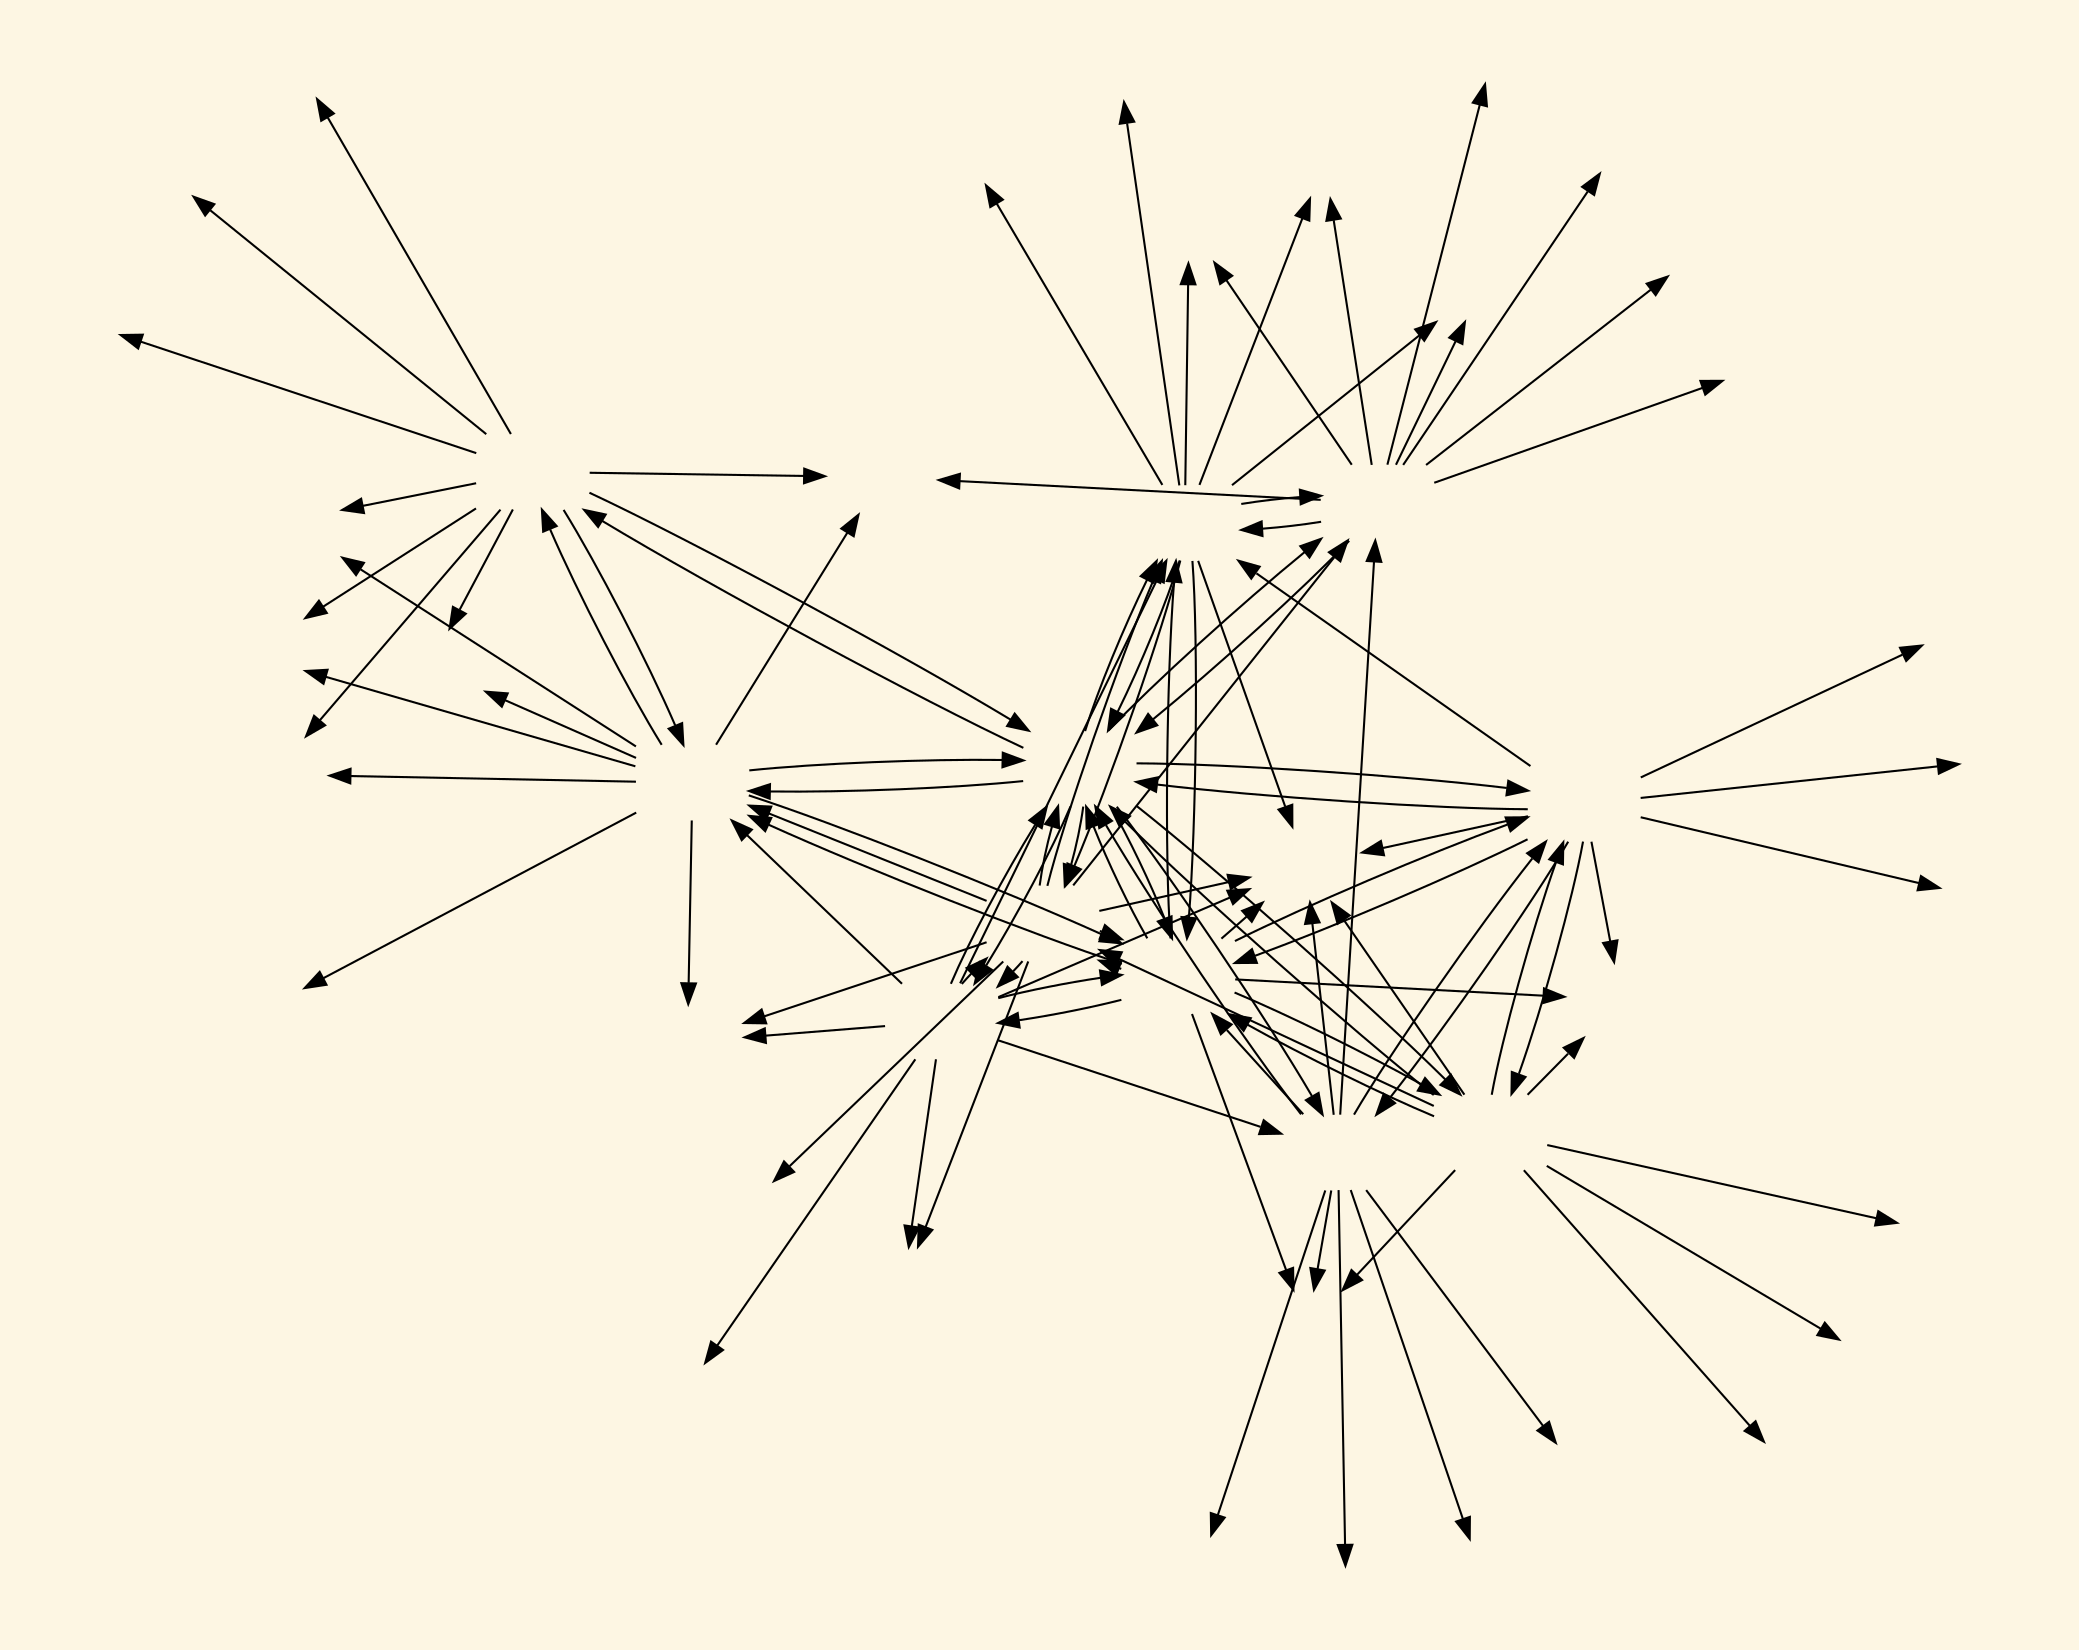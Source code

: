 digraph AmazonRelations {
  graph [
    rankdir = LR,
    layout = fdp,
    bgcolor="#fdf6e3",
  ]

  node [
    shape=none,
    label="",
  ]

  "財務省「文書改竄」報道と朝日新聞 誤報・虚報全史 (月刊Hanadaセレクション)"[image="images/4864106061.jpg" URL="https://www.amazon.co.jp/%E8%B2%A1%E5%8B%99%E7%9C%81%E3%80%8C%E6%96%87%E6%9B%B8%E6%94%B9%E7%AB%84%E3%80%8D%E5%A0%B1%E9%81%93%E3%81%A8%E6%9C%9D%E6%97%A5%E6%96%B0%E8%81%9E-%E8%AA%A4%E5%A0%B1%E3%83%BB%E8%99%9A%E5%A0%B1%E5%85%A8%E5%8F%B2-%E6%9C%88%E5%88%8AHanada%E3%82%BB%E3%83%AC%E3%82%AF%E3%82%B7%E3%83%A7%E3%83%B3-%E8%8A%B1%E7%94%B0%E7%B4%80%E5%87%B1-%E8%B2%AC%E4%BB%BB%E7%B7%A8%E9%9B%86/dp/4864106061?SubscriptionId=AKIAJLRAJ7YLUBVRNWBA&amp;tag=namaraiicom-22&amp;linkCode=xm2&amp;camp=2025&amp;creative=165953&amp;creativeASIN=4864106061"];
"月刊Hanada2018年6月号"[image="images/B079ZT46F2.jpg" URL="https://www.amazon.co.jp/%E6%9C%88%E5%88%8AHanada2018%E5%B9%B46%E6%9C%88%E5%8F%B7-%E8%8A%B1%E7%94%B0%E7%B4%80%E5%87%B1%E8%B2%AC%E4%BB%BB%E7%B7%A8%E9%9B%86/dp/B079ZT46F2?SubscriptionId=AKIAJLRAJ7YLUBVRNWBA&amp;tag=namaraiicom-22&amp;linkCode=xm2&amp;camp=2025&amp;creative=165953&amp;creativeASIN=B079ZT46F2"];
"月刊Hanada2018年5月号"[image="images/B079ZSFHHV.jpg" URL="https://www.amazon.co.jp/%E6%9C%88%E5%88%8AHanada2018%E5%B9%B45%E6%9C%88%E5%8F%B7-%E8%8A%B1%E7%94%B0%E7%B4%80%E5%87%B1%E8%B2%AC%E4%BB%BB%E7%B7%A8%E9%9B%86/dp/B079ZSFHHV?SubscriptionId=AKIAJLRAJ7YLUBVRNWBA&amp;tag=namaraiicom-22&amp;linkCode=xm2&amp;camp=2025&amp;creative=165953&amp;creativeASIN=B079ZSFHHV"];
"新・東京裁判論 GHQ戦争贖罪計画と戦後日本人の精神"[image="images/4819113356.jpg" URL="https://www.amazon.co.jp/%E6%96%B0%E3%83%BB%E6%9D%B1%E4%BA%AC%E8%A3%81%E5%88%A4%E8%AB%96-GHQ%E6%88%A6%E4%BA%89%E8%B4%96%E7%BD%AA%E8%A8%88%E7%94%BB%E3%81%A8%E6%88%A6%E5%BE%8C%E6%97%A5%E6%9C%AC%E4%BA%BA%E3%81%AE%E7%B2%BE%E7%A5%9E-%E6%AB%BB%E4%BA%95%E3%82%88%E3%81%97%E3%81%93/dp/4819113356?SubscriptionId=AKIAJLRAJ7YLUBVRNWBA&amp;tag=namaraiicom-22&amp;linkCode=xm2&amp;camp=2025&amp;creative=165953&amp;creativeASIN=4819113356"];
"渡部昇一の世界史最終講義  朝日新聞が教えない歴史の真実"[image="images/486410610X.jpg" URL="https://www.amazon.co.jp/%E6%B8%A1%E9%83%A8%E6%98%87%E4%B8%80%E3%81%AE%E4%B8%96%E7%95%8C%E5%8F%B2%E6%9C%80%E7%B5%82%E8%AC%9B%E7%BE%A9-%E6%9C%9D%E6%97%A5%E6%96%B0%E8%81%9E%E3%81%8C%E6%95%99%E3%81%88%E3%81%AA%E3%81%84%E6%AD%B4%E5%8F%B2%E3%81%AE%E7%9C%9F%E5%AE%9F-%E6%B8%A1%E9%83%A8%E6%98%87%E4%B8%80/dp/486410610X?SubscriptionId=AKIAJLRAJ7YLUBVRNWBA&amp;tag=namaraiicom-22&amp;linkCode=xm2&amp;camp=2025&amp;creative=165953&amp;creativeASIN=486410610X"];
"「官僚とマスコミ」は噓ばかり (PHP新書)"[image="images/456984068X.jpg" URL="https://www.amazon.co.jp/%E3%80%8C%E5%AE%98%E5%83%9A%E3%81%A8%E3%83%9E%E3%82%B9%E3%82%B3%E3%83%9F%E3%80%8D%E3%81%AF%E5%99%93%E3%81%B0%E3%81%8B%E3%82%8A-PHP%E6%96%B0%E6%9B%B8-%E9%AB%99%E6%A9%8B-%E6%B4%8B%E4%B8%80/dp/456984068X?SubscriptionId=AKIAJLRAJ7YLUBVRNWBA&amp;tag=namaraiicom-22&amp;linkCode=xm2&amp;camp=2025&amp;creative=165953&amp;creativeASIN=456984068X"];
"宣戦布告: 朝日新聞との闘い・「モリカケ」裏事情から、在日・風俗・闇利権まで、日本のタブーに斬り込む!"[image="images/419864571X.jpg" URL="https://www.amazon.co.jp/%E5%AE%A3%E6%88%A6%E5%B8%83%E5%91%8A-%E6%9C%9D%E6%97%A5%E6%96%B0%E8%81%9E%E3%81%A8%E3%81%AE%E9%97%98%E3%81%84%E3%83%BB%E3%80%8C%E3%83%A2%E3%83%AA%E3%82%AB%E3%82%B1%E3%80%8D%E8%A3%8F%E4%BA%8B%E6%83%85%E3%81%8B%E3%82%89%E3%80%81%E5%9C%A8%E6%97%A5%E3%83%BB%E9%A2%A8%E4%BF%97%E3%83%BB%E9%97%87%E5%88%A9%E6%A8%A9%E3%81%BE%E3%81%A7%E3%80%81%E6%97%A5%E6%9C%AC%E3%81%AE%E3%82%BF%E3%83%96%E3%83%BC%E3%81%AB%E6%96%AC%E3%82%8A%E8%BE%BC%E3%82%80-%E5%B0%8F%E5%B7%9D-%E6%A6%AE%E5%A4%AA%E9%83%8E/dp/419864571X?SubscriptionId=AKIAJLRAJ7YLUBVRNWBA&amp;tag=namaraiicom-22&amp;linkCode=xm2&amp;camp=2025&amp;creative=165953&amp;creativeASIN=419864571X"];
"売国官僚"[image="images/4792606209.jpg" URL="https://www.amazon.co.jp/%E5%A3%B2%E5%9B%BD%E5%AE%98%E5%83%9A-%E3%82%AB%E3%83%9F%E3%82%AB%E3%82%BC%E3%81%98%E3%82%83%E3%81%82%E3%81%AEwww/dp/4792606209?SubscriptionId=AKIAJLRAJ7YLUBVRNWBA&amp;tag=namaraiicom-22&amp;linkCode=xm2&amp;camp=2025&amp;creative=165953&amp;creativeASIN=4792606209"];
"朝日リスク 暴走する報道権力が民主主義を壊す (産経セレクト S 9)"[image="images/481911333X.jpg" URL="https://www.amazon.co.jp/%E6%9C%9D%E6%97%A5%E3%83%AA%E3%82%B9%E3%82%AF-%E6%9A%B4%E8%B5%B0%E3%81%99%E3%82%8B%E5%A0%B1%E9%81%93%E6%A8%A9%E5%8A%9B%E3%81%8C%E6%B0%91%E4%B8%BB%E4%B8%BB%E7%BE%A9%E3%82%92%E5%A3%8A%E3%81%99-%E7%94%A3%E7%B5%8C%E3%82%BB%E3%83%AC%E3%82%AF%E3%83%88-S-9/dp/481911333X?SubscriptionId=AKIAJLRAJ7YLUBVRNWBA&amp;tag=namaraiicom-22&amp;linkCode=xm2&amp;camp=2025&amp;creative=165953&amp;creativeASIN=481911333X"];
"売国議員"[image="images/4792606136.jpg" URL="https://www.amazon.co.jp/%E5%A3%B2%E5%9B%BD%E8%AD%B0%E5%93%A1-%E3%82%AB%E3%83%9F%E3%82%AB%E3%82%BC%E3%81%98%E3%82%83%E3%81%82%E3%81%AEwww/dp/4792606136?SubscriptionId=AKIAJLRAJ7YLUBVRNWBA&amp;tag=namaraiicom-22&amp;linkCode=xm2&amp;camp=2025&amp;creative=165953&amp;creativeASIN=4792606136"];
"偽りの報道 冤罪「モリ・カケ」事件と朝日新聞 (WAC BUNKO 273)"[image="images/4898317731.jpg" URL="https://www.amazon.co.jp/%E5%81%BD%E3%82%8A%E3%81%AE%E5%A0%B1%E9%81%93-%E5%86%A4%E7%BD%AA%E3%80%8C%E3%83%A2%E3%83%AA%E3%83%BB%E3%82%AB%E3%82%B1%E3%80%8D%E4%BA%8B%E4%BB%B6%E3%81%A8%E6%9C%9D%E6%97%A5%E6%96%B0%E8%81%9E-WAC-BUNKO-273/dp/4898317731?SubscriptionId=AKIAJLRAJ7YLUBVRNWBA&amp;tag=namaraiicom-22&amp;linkCode=xm2&amp;camp=2025&amp;creative=165953&amp;creativeASIN=4898317731"];
"月刊WiLL (ウィル) 2018年 6月号"[image="images/B07B5WCXB1.jpg" URL="https://www.amazon.co.jp/%E6%9C%88%E5%88%8AWiLL-%E3%82%A6%E3%82%A3%E3%83%AB-2018%E5%B9%B4-6%E6%9C%88%E5%8F%B7/dp/B07B5WCXB1?SubscriptionId=AKIAJLRAJ7YLUBVRNWBA&amp;tag=namaraiicom-22&amp;linkCode=xm2&amp;camp=2025&amp;creative=165953&amp;creativeASIN=B07B5WCXB1"];
"正論2018年6月号"[image="images/B07BYXH98L.jpg" URL="https://www.amazon.co.jp/%E6%AD%A3%E8%AB%962018%E5%B9%B46%E6%9C%88%E5%8F%B7/dp/B07BYXH98L?SubscriptionId=AKIAJLRAJ7YLUBVRNWBA&amp;tag=namaraiicom-22&amp;linkCode=xm2&amp;camp=2025&amp;creative=165953&amp;creativeASIN=B07BYXH98L"];
"月刊Hanada2018年4月号"[image="images/B076DLDRCD.jpg" URL="https://www.amazon.co.jp/%E6%9C%88%E5%88%8AHanada2018%E5%B9%B44%E6%9C%88%E5%8F%B7-%E8%8A%B1%E7%94%B0%E7%B4%80%E5%87%B1%E8%B2%AC%E4%BB%BB%E7%B7%A8%E9%9B%86/dp/B076DLDRCD?SubscriptionId=AKIAJLRAJ7YLUBVRNWBA&amp;tag=namaraiicom-22&amp;linkCode=xm2&amp;camp=2025&amp;creative=165953&amp;creativeASIN=B076DLDRCD"];
"月刊WiLL (ウィル) 2018年 5月号"[image="images/B079B6KHNX.jpg" URL="https://www.amazon.co.jp/%E6%9C%88%E5%88%8AWiLL-%E3%82%A6%E3%82%A3%E3%83%AB-2018%E5%B9%B4-5%E6%9C%88%E5%8F%B7/dp/B079B6KHNX?SubscriptionId=AKIAJLRAJ7YLUBVRNWBA&amp;tag=namaraiicom-22&amp;linkCode=xm2&amp;camp=2025&amp;creative=165953&amp;creativeASIN=B079B6KHNX"];
"月刊Hanada2018年3月号"[image="images/B076DRF337.jpg" URL="https://www.amazon.co.jp/%E6%9C%88%E5%88%8AHanada2018%E5%B9%B43%E6%9C%88%E5%8F%B7/dp/B076DRF337?SubscriptionId=AKIAJLRAJ7YLUBVRNWBA&amp;tag=namaraiicom-22&amp;linkCode=xm2&amp;camp=2025&amp;creative=165953&amp;creativeASIN=B076DRF337"];
"2018年5月号 (正論)"[image="images/B07BF2PR7V.jpg" URL="https://www.amazon.co.jp/2018%E5%B9%B45%E6%9C%88%E5%8F%B7-%E6%AD%A3%E8%AB%96/dp/B07BF2PR7V?SubscriptionId=AKIAJLRAJ7YLUBVRNWBA&amp;tag=namaraiicom-22&amp;linkCode=xm2&amp;camp=2025&amp;creative=165953&amp;creativeASIN=B07BF2PR7V"];
"月刊WiLL (ウィル) 2018年 4月号"[image="images/B0789TKQDD.jpg" URL="https://www.amazon.co.jp/%E6%9C%88%E5%88%8AWiLL-%E3%82%A6%E3%82%A3%E3%83%AB-2018%E5%B9%B4-4%E6%9C%88%E5%8F%B7/dp/B0789TKQDD?SubscriptionId=AKIAJLRAJ7YLUBVRNWBA&amp;tag=namaraiicom-22&amp;linkCode=xm2&amp;camp=2025&amp;creative=165953&amp;creativeASIN=B0789TKQDD"];
"月刊Hanada2018年7月号"[image="images/B07B12HNKY.jpg" URL="https://www.amazon.co.jp/%E6%9C%88%E5%88%8AHanada2018%E5%B9%B47%E6%9C%88%E5%8F%B7-%E8%8A%B1%E7%94%B0%E7%B4%80%E5%87%B1%E8%B2%AC%E4%BB%BB%E7%B7%A8%E9%9B%86/dp/B07B12HNKY?SubscriptionId=AKIAJLRAJ7YLUBVRNWBA&amp;tag=namaraiicom-22&amp;linkCode=xm2&amp;camp=2025&amp;creative=165953&amp;creativeASIN=B07B12HNKY"];
"「日本型リベラル」の化けの皮-ガラパゴスなサヨクたち―知らずにはびこる反日洗脳と言論封殺 (別冊正論31)"[image="images/4819151673.jpg" URL="https://www.amazon.co.jp/%E3%80%8C%E6%97%A5%E6%9C%AC%E5%9E%8B%E3%83%AA%E3%83%99%E3%83%A9%E3%83%AB%E3%80%8D%E3%81%AE%E5%8C%96%E3%81%91%E3%81%AE%E7%9A%AE-%E3%82%AC%E3%83%A9%E3%83%91%E3%82%B4%E3%82%B9%E3%81%AA%E3%82%B5%E3%83%A8%E3%82%AF%E3%81%9F%E3%81%A1%E2%80%95%E7%9F%A5%E3%82%89%E3%81%9A%E3%81%AB%E3%81%AF%E3%81%B3%E3%81%93%E3%82%8B%E5%8F%8D%E6%97%A5%E6%B4%97%E8%84%B3%E3%81%A8%E8%A8%80%E8%AB%96%E5%B0%81%E6%AE%BA-%E5%88%A5%E5%86%8A%E6%AD%A3%E8%AB%9631-%E7%94%A3%E7%B5%8C%E6%96%B0%E8%81%9E%E7%A4%BE-%E5%88%A5%E5%86%8A%E6%AD%A3%E8%AB%96%E7%B7%A8%E9%9B%86%E9%83%A8/dp/4819151673?SubscriptionId=AKIAJLRAJ7YLUBVRNWBA&amp;tag=namaraiicom-22&amp;linkCode=xm2&amp;camp=2025&amp;creative=165953&amp;creativeASIN=4819151673"];
"逃げる力 (PHP新書)"[image="images/4569837743.jpg" URL="https://www.amazon.co.jp/%E9%80%83%E3%81%92%E3%82%8B%E5%8A%9B-PHP%E6%96%B0%E6%9B%B8-%E7%99%BE%E7%94%B0-%E5%B0%9A%E6%A8%B9/dp/4569837743?SubscriptionId=AKIAJLRAJ7YLUBVRNWBA&amp;tag=namaraiicom-22&amp;linkCode=xm2&amp;camp=2025&amp;creative=165953&amp;creativeASIN=4569837743"];
"黒幕はスターリンだった 大東亜戦争にみるコミンテルンの大謀略"[image="images/4802400535.jpg" URL="https://www.amazon.co.jp/%E9%BB%92%E5%B9%95%E3%81%AF%E3%82%B9%E3%82%BF%E3%83%BC%E3%83%AA%E3%83%B3%E3%81%A0%E3%81%A3%E3%81%9F-%E5%A4%A7%E6%9D%B1%E4%BA%9C%E6%88%A6%E4%BA%89%E3%81%AB%E3%81%BF%E3%82%8B%E3%82%B3%E3%83%9F%E3%83%B3%E3%83%86%E3%83%AB%E3%83%B3%E3%81%AE%E5%A4%A7%E8%AC%80%E7%95%A5-%E8%90%BD%E5%90%88-%E9%81%93%E5%A4%AB/dp/4802400535?SubscriptionId=AKIAJLRAJ7YLUBVRNWBA&amp;tag=namaraiicom-22&amp;linkCode=xm2&amp;camp=2025&amp;creative=165953&amp;creativeASIN=4802400535"];
"忘れてはならない日本の偉人たち"[image="images/4800911753.jpg" URL="https://www.amazon.co.jp/%E5%BF%98%E3%82%8C%E3%81%A6%E3%81%AF%E3%81%AA%E3%82%89%E3%81%AA%E3%81%84%E6%97%A5%E6%9C%AC%E3%81%AE%E5%81%89%E4%BA%BA%E3%81%9F%E3%81%A1-%E6%B8%A1%E9%83%A8%E6%98%87%E4%B8%80/dp/4800911753?SubscriptionId=AKIAJLRAJ7YLUBVRNWBA&amp;tag=namaraiicom-22&amp;linkCode=xm2&amp;camp=2025&amp;creative=165953&amp;creativeASIN=4800911753"];
"沖縄はいつから日本なのか 学校が教えない日本の中の沖縄史"[image="images/4802400543.jpg" URL="https://www.amazon.co.jp/%E6%B2%96%E7%B8%84%E3%81%AF%E3%81%84%E3%81%A4%E3%81%8B%E3%82%89%E6%97%A5%E6%9C%AC%E3%81%AA%E3%81%AE%E3%81%8B-%E5%AD%A6%E6%A0%A1%E3%81%8C%E6%95%99%E3%81%88%E3%81%AA%E3%81%84%E6%97%A5%E6%9C%AC%E3%81%AE%E4%B8%AD%E3%81%AE%E6%B2%96%E7%B8%84%E5%8F%B2-%E4%BB%B2%E6%9D%91-%E8%A6%9A/dp/4802400543?SubscriptionId=AKIAJLRAJ7YLUBVRNWBA&amp;tag=namaraiicom-22&amp;linkCode=xm2&amp;camp=2025&amp;creative=165953&amp;creativeASIN=4802400543"];
"一冊まるごと渡部昇一 (知の巨人の遺した教え)"[image="images/4800911745.jpg" URL="https://www.amazon.co.jp/%E4%B8%80%E5%86%8A%E3%81%BE%E3%82%8B%E3%81%94%E3%81%A8%E6%B8%A1%E9%83%A8%E6%98%87%E4%B8%80-%E7%9F%A5%E3%81%AE%E5%B7%A8%E4%BA%BA%E3%81%AE%E9%81%BA%E3%81%97%E3%81%9F%E6%95%99%E3%81%88-%E6%B8%A1%E9%83%A8%E6%98%87%E4%B8%80/dp/4800911745?SubscriptionId=AKIAJLRAJ7YLUBVRNWBA&amp;tag=namaraiicom-22&amp;linkCode=xm2&amp;camp=2025&amp;creative=165953&amp;creativeASIN=4800911745"];
"なぜこの国ではおかしな議論がまかり通るのか メディアのウソに騙されるな、これが日本の真の実力だ"[image="images/4046022949.jpg" URL="https://www.amazon.co.jp/%E3%81%AA%E3%81%9C%E3%81%93%E3%81%AE%E5%9B%BD%E3%81%A7%E3%81%AF%E3%81%8A%E3%81%8B%E3%81%97%E3%81%AA%E8%AD%B0%E8%AB%96%E3%81%8C%E3%81%BE%E3%81%8B%E3%82%8A%E9%80%9A%E3%82%8B%E3%81%AE%E3%81%8B-%E3%83%A1%E3%83%87%E3%82%A3%E3%82%A2%E3%81%AE%E3%82%A6%E3%82%BD%E3%81%AB%E9%A8%99%E3%81%95%E3%82%8C%E3%82%8B%E3%81%AA%E3%80%81%E3%81%93%E3%82%8C%E3%81%8C%E6%97%A5%E6%9C%AC%E3%81%AE%E7%9C%9F%E3%81%AE%E5%AE%9F%E5%8A%9B%E3%81%A0-%E9%AB%98%E6%A9%8B-%E6%B4%8B%E4%B8%80/dp/4046022949?SubscriptionId=AKIAJLRAJ7YLUBVRNWBA&amp;tag=namaraiicom-22&amp;linkCode=xm2&amp;camp=2025&amp;creative=165953&amp;creativeASIN=4046022949"];
"平成後を生きる日本人へ"[image="images/4594079555.jpg" URL="https://www.amazon.co.jp/%E5%B9%B3%E6%88%90%E5%BE%8C%E3%82%92%E7%94%9F%E3%81%8D%E3%82%8B%E6%97%A5%E6%9C%AC%E4%BA%BA%E3%81%B8-%E6%B8%A1%E9%83%A8-%E6%98%87%E4%B8%80/dp/4594079555?SubscriptionId=AKIAJLRAJ7YLUBVRNWBA&amp;tag=namaraiicom-22&amp;linkCode=xm2&amp;camp=2025&amp;creative=165953&amp;creativeASIN=4594079555"];
"渡部昇一 青春の読書(新装版)"[image="images/4898314708.jpg" URL="https://www.amazon.co.jp/%E6%B8%A1%E9%83%A8%E6%98%87%E4%B8%80-%E9%9D%92%E6%98%A5%E3%81%AE%E8%AA%AD%E6%9B%B8-%E6%96%B0%E8%A3%85%E7%89%88/dp/4898314708?SubscriptionId=AKIAJLRAJ7YLUBVRNWBA&amp;tag=namaraiicom-22&amp;linkCode=xm2&amp;camp=2025&amp;creative=165953&amp;creativeASIN=4898314708"];
"縄文文化が日本人の未来を拓く"[image="images/4198645957.jpg" URL="https://www.amazon.co.jp/%E7%B8%84%E6%96%87%E6%96%87%E5%8C%96%E3%81%8C%E6%97%A5%E6%9C%AC%E4%BA%BA%E3%81%AE%E6%9C%AA%E6%9D%A5%E3%82%92%E6%8B%93%E3%81%8F-%E5%B0%8F%E6%9E%97%E9%81%94%E9%9B%84/dp/4198645957?SubscriptionId=AKIAJLRAJ7YLUBVRNWBA&amp;tag=namaraiicom-22&amp;linkCode=xm2&amp;camp=2025&amp;creative=165953&amp;creativeASIN=4198645957"];
"誰も書かなかった 日韓併合の真実"[image="images/4801302998.jpg" URL="https://www.amazon.co.jp/%E8%AA%B0%E3%82%82%E6%9B%B8%E3%81%8B%E3%81%AA%E3%81%8B%E3%81%A3%E3%81%9F-%E6%97%A5%E9%9F%93%E4%BD%B5%E5%90%88%E3%81%AE%E7%9C%9F%E5%AE%9F-%E8%B1%8A%E7%94%B0-%E9%9A%86%E9%9B%84/dp/4801302998?SubscriptionId=AKIAJLRAJ7YLUBVRNWBA&amp;tag=namaraiicom-22&amp;linkCode=xm2&amp;camp=2025&amp;creative=165953&amp;creativeASIN=4801302998"];
"「反核」愚問: 日本人への遺言 最終章"[image="images/4198645760.jpg" URL="https://www.amazon.co.jp/%E3%80%8C%E5%8F%8D%E6%A0%B8%E3%80%8D%E6%84%9A%E5%95%8F-%E6%97%A5%E6%9C%AC%E4%BA%BA%E3%81%B8%E3%81%AE%E9%81%BA%E8%A8%80-%E6%9C%80%E7%B5%82%E7%AB%A0-%E6%97%A5%E4%B8%8B%E5%85%AC%E4%BA%BA/dp/4198645760?SubscriptionId=AKIAJLRAJ7YLUBVRNWBA&amp;tag=namaraiicom-22&amp;linkCode=xm2&amp;camp=2025&amp;creative=165953&amp;creativeASIN=4198645760"];
"「文系バカ」が、日本をダメにする -なれど"数学バカ"が国難を救うか (WAC BUNKO)"[image="images/489831774X.jpg" URL="https://www.amazon.co.jp/%E3%80%8C%E6%96%87%E7%B3%BB%E3%83%90%E3%82%AB%E3%80%8D%E3%81%8C%E3%80%81%E6%97%A5%E6%9C%AC%E3%82%92%E3%83%80%E3%83%A1%E3%81%AB%E3%81%99%E3%82%8B-%E3%81%AA%E3%82%8C%E3%81%A9-%E6%95%B0%E5%AD%A6%E3%83%90%E3%82%AB-%E3%81%8C%E5%9B%BD%E9%9B%A3%E3%82%92%E6%95%91%E3%81%86%E3%81%8B-BUNKO/dp/489831774X?SubscriptionId=AKIAJLRAJ7YLUBVRNWBA&amp;tag=namaraiicom-22&amp;linkCode=xm2&amp;camp=2025&amp;creative=165953&amp;creativeASIN=489831774X"];
"明解 会計学入門"[image="images/4866670630.jpg" URL="https://www.amazon.co.jp/%E6%98%8E%E8%A7%A3-%E4%BC%9A%E8%A8%88%E5%AD%A6%E5%85%A5%E9%96%80-%E9%AB%98%E6%A9%8B%E6%B4%8B%E4%B8%80/dp/4866670630?SubscriptionId=AKIAJLRAJ7YLUBVRNWBA&amp;tag=namaraiicom-22&amp;linkCode=xm2&amp;camp=2025&amp;creative=165953&amp;creativeASIN=4866670630"];
"これが日本経済の邪魔をする「七悪人」だ! (SB新書)"[image="images/4797395346.jpg" URL="https://www.amazon.co.jp/%E3%81%93%E3%82%8C%E3%81%8C%E6%97%A5%E6%9C%AC%E7%B5%8C%E6%B8%88%E3%81%AE%E9%82%AA%E9%AD%94%E3%82%92%E3%81%99%E3%82%8B%E3%80%8C%E4%B8%83%E6%82%AA%E4%BA%BA%E3%80%8D%E3%81%A0-SB%E6%96%B0%E6%9B%B8-%E9%AB%99%E6%A9%8B-%E6%B4%8B%E4%B8%80/dp/4797395346?SubscriptionId=AKIAJLRAJ7YLUBVRNWBA&amp;tag=namaraiicom-22&amp;linkCode=xm2&amp;camp=2025&amp;creative=165953&amp;creativeASIN=4797395346"];
"学校では教えられない歴史講義 満洲事変"[image="images/4584138664.jpg" URL="https://www.amazon.co.jp/%E5%AD%A6%E6%A0%A1%E3%81%A7%E3%81%AF%E6%95%99%E3%81%88%E3%82%89%E3%82%8C%E3%81%AA%E3%81%84%E6%AD%B4%E5%8F%B2%E8%AC%9B%E7%BE%A9-%E6%BA%80%E6%B4%B2%E4%BA%8B%E5%A4%89-%E5%80%89%E5%B1%B1-%E6%BA%80/dp/4584138664?SubscriptionId=AKIAJLRAJ7YLUBVRNWBA&amp;tag=namaraiicom-22&amp;linkCode=xm2&amp;camp=2025&amp;creative=165953&amp;creativeASIN=4584138664"];
"今だからこそ、知りたい「仮想通貨」の真実 (WAC BUNKO 276)"[image="images/4898317561.jpg" URL="https://www.amazon.co.jp/%E4%BB%8A%E3%81%A0%E3%81%8B%E3%82%89%E3%81%93%E3%81%9D%E3%80%81%E7%9F%A5%E3%82%8A%E3%81%9F%E3%81%84%E3%80%8C%E4%BB%AE%E6%83%B3%E9%80%9A%E8%B2%A8%E3%80%8D%E3%81%AE%E7%9C%9F%E5%AE%9F-WAC-BUNKO-276-%E6%B8%A1%E9%82%89%E5%93%B2%E4%B9%9F/dp/4898317561?SubscriptionId=AKIAJLRAJ7YLUBVRNWBA&amp;tag=namaraiicom-22&amp;linkCode=xm2&amp;camp=2025&amp;creative=165953&amp;creativeASIN=4898317561"];
"公安情報"[image="images/4792606160.jpg" URL="https://www.amazon.co.jp/%E5%85%AC%E5%AE%89%E6%83%85%E5%A0%B1-%E4%BA%95%E4%B8%8A%E5%A4%AA%E9%83%8E/dp/4792606160?SubscriptionId=AKIAJLRAJ7YLUBVRNWBA&amp;tag=namaraiicom-22&amp;linkCode=xm2&amp;camp=2025&amp;creative=165953&amp;creativeASIN=4792606160"];
"ジャパニズム42"[image="images/4792606195.jpg" URL="https://www.amazon.co.jp/%E3%82%B8%E3%83%A3%E3%83%91%E3%83%8B%E3%82%BA%E3%83%A042/dp/4792606195?SubscriptionId=AKIAJLRAJ7YLUBVRNWBA&amp;tag=namaraiicom-22&amp;linkCode=xm2&amp;camp=2025&amp;creative=165953&amp;creativeASIN=4792606195"];
"余命三年時事漫画"[image="images/4792606233.jpg" URL="https://www.amazon.co.jp/%E4%BD%99%E5%91%BD%E4%B8%89%E5%B9%B4%E6%99%82%E4%BA%8B%E6%BC%AB%E7%94%BB-%E4%BD%99%E5%91%BD%E3%83%97%E3%83%AD%E3%82%B8%E3%82%A7%E3%82%AF%E3%83%88%E3%83%81%E3%83%BC%E3%83%A0/dp/4792606233?SubscriptionId=AKIAJLRAJ7YLUBVRNWBA&amp;tag=namaraiicom-22&amp;linkCode=xm2&amp;camp=2025&amp;creative=165953&amp;creativeASIN=4792606233"];
"足立無双の逆襲: 永田町アホばか列伝II「懲罰されてもブレません!」"[image="images/4908117489.jpg" URL="https://www.amazon.co.jp/%E8%B6%B3%E7%AB%8B%E7%84%A1%E5%8F%8C%E3%81%AE%E9%80%86%E8%A5%B2-%E6%B0%B8%E7%94%B0%E7%94%BA%E3%82%A2%E3%83%9B%E3%81%B0%E3%81%8B%E5%88%97%E4%BC%9DII%E3%80%8C%E6%87%B2%E7%BD%B0%E3%81%95%E3%82%8C%E3%81%A6%E3%82%82%E3%83%96%E3%83%AC%E3%81%BE%E3%81%9B%E3%82%93-%E3%80%8D-%E8%B6%B3%E7%AB%8B%E5%BA%B7%E5%8F%B2/dp/4908117489?SubscriptionId=AKIAJLRAJ7YLUBVRNWBA&amp;tag=namaraiicom-22&amp;linkCode=xm2&amp;camp=2025&amp;creative=165953&amp;creativeASIN=4908117489"];
"「立憲民主党」「朝日新聞」という名の偽リベラル"[image="images/4847096576.jpg" URL="https://www.amazon.co.jp/%E3%80%8C%E7%AB%8B%E6%86%B2%E6%B0%91%E4%B8%BB%E5%85%9A%E3%80%8D%E3%80%8C%E6%9C%9D%E6%97%A5%E6%96%B0%E8%81%9E%E3%80%8D%E3%81%A8%E3%81%84%E3%81%86%E5%90%8D%E3%81%AE%E5%81%BD%E3%83%AA%E3%83%99%E3%83%A9%E3%83%AB-%E5%85%AB%E5%B9%A1-%E5%92%8C%E9%83%8E/dp/4847096576?SubscriptionId=AKIAJLRAJ7YLUBVRNWBA&amp;tag=namaraiicom-22&amp;linkCode=xm2&amp;camp=2025&amp;creative=165953&amp;creativeASIN=4847096576"];
"リベラルの毒に侵された日米の憂鬱 (PHP新書)"[image="images/4569837735.jpg" URL="https://www.amazon.co.jp/%E3%83%AA%E3%83%99%E3%83%A9%E3%83%AB%E3%81%AE%E6%AF%92%E3%81%AB%E4%BE%B5%E3%81%95%E3%82%8C%E3%81%9F%E6%97%A5%E7%B1%B3%E3%81%AE%E6%86%82%E9%AC%B1-PHP%E6%96%B0%E6%9B%B8-%E3%82%B1%E3%83%B3%E3%83%88%E3%83%BB%E3%82%AE%E3%83%AB%E3%83%90%E3%83%BC%E3%83%88/dp/4569837735?SubscriptionId=AKIAJLRAJ7YLUBVRNWBA&amp;tag=namaraiicom-22&amp;linkCode=xm2&amp;camp=2025&amp;creative=165953&amp;creativeASIN=4569837735"];
"徹底検証 テレビ報道「噓」のからくり"[image="images/4792606071.jpg" URL="https://www.amazon.co.jp/%E5%BE%B9%E5%BA%95%E6%A4%9C%E8%A8%BC-%E3%83%86%E3%83%AC%E3%83%93%E5%A0%B1%E9%81%93%E3%80%8C%E5%99%93%E3%80%8D%E3%81%AE%E3%81%8B%E3%82%89%E3%81%8F%E3%82%8A-%E5%B0%8F%E5%B7%9D-%E6%A6%AE%E5%A4%AA%E9%83%8E/dp/4792606071?SubscriptionId=AKIAJLRAJ7YLUBVRNWBA&amp;tag=namaraiicom-22&amp;linkCode=xm2&amp;camp=2025&amp;creative=165953&amp;creativeASIN=4792606071"];
"徹底検証「森友・加計事件」――朝日新聞による戦後最大級の報道犯罪 (月刊Hanada双書)"[image="images/486410574X.jpg" URL="https://www.amazon.co.jp/%E5%BE%B9%E5%BA%95%E6%A4%9C%E8%A8%BC%E3%80%8C%E6%A3%AE%E5%8F%8B%E3%83%BB%E5%8A%A0%E8%A8%88%E4%BA%8B%E4%BB%B6%E3%80%8D%E2%80%95%E2%80%95%E6%9C%9D%E6%97%A5%E6%96%B0%E8%81%9E%E3%81%AB%E3%82%88%E3%82%8B%E6%88%A6%E5%BE%8C%E6%9C%80%E5%A4%A7%E7%B4%9A%E3%81%AE%E5%A0%B1%E9%81%93%E7%8A%AF%E7%BD%AA-%E6%9C%88%E5%88%8AHanada%E5%8F%8C%E6%9B%B8-%E5%B0%8F%E5%B7%9D%E6%A6%AE%E5%A4%AA%E9%83%8E/dp/486410574X?SubscriptionId=AKIAJLRAJ7YLUBVRNWBA&amp;tag=namaraiicom-22&amp;linkCode=xm2&amp;camp=2025&amp;creative=165953&amp;creativeASIN=486410574X"];
"永田町アホばか列伝"[image="images/4908117403.jpg" URL="https://www.amazon.co.jp/%E6%B0%B8%E7%94%B0%E7%94%BA%E3%82%A2%E3%83%9B%E3%81%B0%E3%81%8B%E5%88%97%E4%BC%9D-%E8%B6%B3%E7%AB%8B-%E5%BA%B7%E5%8F%B2/dp/4908117403?SubscriptionId=AKIAJLRAJ7YLUBVRNWBA&amp;tag=namaraiicom-22&amp;linkCode=xm2&amp;camp=2025&amp;creative=165953&amp;creativeASIN=4908117403"];
"学はあってもバカはバカ (WAC BUNKO 275)"[image="images/4898317758.jpg" URL="https://www.amazon.co.jp/%E5%AD%A6%E3%81%AF%E3%81%82%E3%81%A3%E3%81%A6%E3%82%82%E3%83%90%E3%82%AB%E3%81%AF%E3%83%90%E3%82%AB-WAC-BUNKO-275-%E5%B7%9D%E6%9D%91%E4%BA%8C%E9%83%8E/dp/4898317758?SubscriptionId=AKIAJLRAJ7YLUBVRNWBA&amp;tag=namaraiicom-22&amp;linkCode=xm2&amp;camp=2025&amp;creative=165953&amp;creativeASIN=4898317758"];
  "財務省「文書改竄」報道と朝日新聞 誤報・虚報全史 (月刊Hanadaセレクション)" -> "月刊Hanada2018年6月号";
"財務省「文書改竄」報道と朝日新聞 誤報・虚報全史 (月刊Hanadaセレクション)" -> "月刊Hanada2018年5月号";
"財務省「文書改竄」報道と朝日新聞 誤報・虚報全史 (月刊Hanadaセレクション)" -> "新・東京裁判論 GHQ戦争贖罪計画と戦後日本人の精神";
"財務省「文書改竄」報道と朝日新聞 誤報・虚報全史 (月刊Hanadaセレクション)" -> "渡部昇一の世界史最終講義  朝日新聞が教えない歴史の真実";
"財務省「文書改竄」報道と朝日新聞 誤報・虚報全史 (月刊Hanadaセレクション)" -> "「官僚とマスコミ」は噓ばかり (PHP新書)";
"財務省「文書改竄」報道と朝日新聞 誤報・虚報全史 (月刊Hanadaセレクション)" -> "宣戦布告: 朝日新聞との闘い・「モリカケ」裏事情から、在日・風俗・闇利権まで、日本のタブーに斬り込む!";
"財務省「文書改竄」報道と朝日新聞 誤報・虚報全史 (月刊Hanadaセレクション)" -> "売国官僚";
"財務省「文書改竄」報道と朝日新聞 誤報・虚報全史 (月刊Hanadaセレクション)" -> "朝日リスク 暴走する報道権力が民主主義を壊す (産経セレクト S 9)";
"財務省「文書改竄」報道と朝日新聞 誤報・虚報全史 (月刊Hanadaセレクション)" -> "売国議員";
"財務省「文書改竄」報道と朝日新聞 誤報・虚報全史 (月刊Hanadaセレクション)" -> "偽りの報道 冤罪「モリ・カケ」事件と朝日新聞 (WAC BUNKO 273)";
"月刊Hanada2018年6月号" -> "月刊WiLL (ウィル) 2018年 6月号";
"月刊Hanada2018年6月号" -> "正論2018年6月号";
"月刊Hanada2018年6月号" -> "月刊Hanada2018年5月号";
"月刊Hanada2018年6月号" -> "財務省「文書改竄」報道と朝日新聞 誤報・虚報全史 (月刊Hanadaセレクション)";
"月刊Hanada2018年6月号" -> "月刊Hanada2018年4月号";
"月刊Hanada2018年6月号" -> "月刊WiLL (ウィル) 2018年 5月号";
"月刊Hanada2018年6月号" -> "月刊Hanada2018年3月号";
"月刊Hanada2018年6月号" -> "2018年5月号 (正論)";
"月刊Hanada2018年6月号" -> "月刊WiLL (ウィル) 2018年 4月号";
"月刊Hanada2018年6月号" -> "月刊Hanada2018年7月号";
"月刊Hanada2018年5月号" -> "月刊Hanada2018年6月号";
"月刊Hanada2018年5月号" -> "月刊WiLL (ウィル) 2018年 5月号";
"月刊Hanada2018年5月号" -> "財務省「文書改竄」報道と朝日新聞 誤報・虚報全史 (月刊Hanadaセレクション)";
"月刊Hanada2018年5月号" -> "月刊WiLL (ウィル) 2018年 6月号";
"月刊Hanada2018年5月号" -> "月刊Hanada2018年4月号";
"月刊Hanada2018年5月号" -> "正論2018年6月号";
"月刊Hanada2018年5月号" -> "2018年5月号 (正論)";
"月刊Hanada2018年5月号" -> "宣戦布告: 朝日新聞との闘い・「モリカケ」裏事情から、在日・風俗・闇利権まで、日本のタブーに斬り込む!";
"月刊Hanada2018年5月号" -> "「日本型リベラル」の化けの皮-ガラパゴスなサヨクたち―知らずにはびこる反日洗脳と言論封殺 (別冊正論31)";
"月刊Hanada2018年5月号" -> "逃げる力 (PHP新書)";
"新・東京裁判論 GHQ戦争贖罪計画と戦後日本人の精神" -> "渡部昇一の世界史最終講義  朝日新聞が教えない歴史の真実";
"新・東京裁判論 GHQ戦争贖罪計画と戦後日本人の精神" -> "財務省「文書改竄」報道と朝日新聞 誤報・虚報全史 (月刊Hanadaセレクション)";
"新・東京裁判論 GHQ戦争贖罪計画と戦後日本人の精神" -> "朝日リスク 暴走する報道権力が民主主義を壊す (産経セレクト S 9)";
"新・東京裁判論 GHQ戦争贖罪計画と戦後日本人の精神" -> "黒幕はスターリンだった 大東亜戦争にみるコミンテルンの大謀略";
"新・東京裁判論 GHQ戦争贖罪計画と戦後日本人の精神" -> "忘れてはならない日本の偉人たち";
"新・東京裁判論 GHQ戦争贖罪計画と戦後日本人の精神" -> "沖縄はいつから日本なのか 学校が教えない日本の中の沖縄史";
"新・東京裁判論 GHQ戦争贖罪計画と戦後日本人の精神" -> "一冊まるごと渡部昇一 (知の巨人の遺した教え)";
"新・東京裁判論 GHQ戦争贖罪計画と戦後日本人の精神" -> "なぜこの国ではおかしな議論がまかり通るのか メディアのウソに騙されるな、これが日本の真の実力だ";
"新・東京裁判論 GHQ戦争贖罪計画と戦後日本人の精神" -> "平成後を生きる日本人へ";
"新・東京裁判論 GHQ戦争贖罪計画と戦後日本人の精神" -> "宣戦布告: 朝日新聞との闘い・「モリカケ」裏事情から、在日・風俗・闇利権まで、日本のタブーに斬り込む!";
"渡部昇一の世界史最終講義  朝日新聞が教えない歴史の真実" -> "一冊まるごと渡部昇一 (知の巨人の遺した教え)";
"渡部昇一の世界史最終講義  朝日新聞が教えない歴史の真実" -> "忘れてはならない日本の偉人たち";
"渡部昇一の世界史最終講義  朝日新聞が教えない歴史の真実" -> "平成後を生きる日本人へ";
"渡部昇一の世界史最終講義  朝日新聞が教えない歴史の真実" -> "新・東京裁判論 GHQ戦争贖罪計画と戦後日本人の精神";
"渡部昇一の世界史最終講義  朝日新聞が教えない歴史の真実" -> "渡部昇一 青春の読書(新装版)";
"渡部昇一の世界史最終講義  朝日新聞が教えない歴史の真実" -> "財務省「文書改竄」報道と朝日新聞 誤報・虚報全史 (月刊Hanadaセレクション)";
"渡部昇一の世界史最終講義  朝日新聞が教えない歴史の真実" -> "縄文文化が日本人の未来を拓く";
"渡部昇一の世界史最終講義  朝日新聞が教えない歴史の真実" -> "誰も書かなかった 日韓併合の真実";
"渡部昇一の世界史最終講義  朝日新聞が教えない歴史の真実" -> "「反核」愚問: 日本人への遺言 最終章";
"渡部昇一の世界史最終講義  朝日新聞が教えない歴史の真実" -> "正論2018年6月号";
"「官僚とマスコミ」は噓ばかり (PHP新書)" -> "「文系バカ」が、日本をダメにする -なれど"数学バカ"が国難を救うか (WAC BUNKO)";
"「官僚とマスコミ」は噓ばかり (PHP新書)" -> "明解 会計学入門";
"「官僚とマスコミ」は噓ばかり (PHP新書)" -> "なぜこの国ではおかしな議論がまかり通るのか メディアのウソに騙されるな、これが日本の真の実力だ";
"「官僚とマスコミ」は噓ばかり (PHP新書)" -> "これが日本経済の邪魔をする「七悪人」だ! (SB新書)";
"「官僚とマスコミ」は噓ばかり (PHP新書)" -> "財務省「文書改竄」報道と朝日新聞 誤報・虚報全史 (月刊Hanadaセレクション)";
"「官僚とマスコミ」は噓ばかり (PHP新書)" -> "渡部昇一の世界史最終講義  朝日新聞が教えない歴史の真実";
"「官僚とマスコミ」は噓ばかり (PHP新書)" -> "宣戦布告: 朝日新聞との闘い・「モリカケ」裏事情から、在日・風俗・闇利権まで、日本のタブーに斬り込む!";
"「官僚とマスコミ」は噓ばかり (PHP新書)" -> "学校では教えられない歴史講義 満洲事変";
"「官僚とマスコミ」は噓ばかり (PHP新書)" -> "今だからこそ、知りたい「仮想通貨」の真実 (WAC BUNKO 276)";
"「官僚とマスコミ」は噓ばかり (PHP新書)" -> "売国官僚";
"宣戦布告: 朝日新聞との闘い・「モリカケ」裏事情から、在日・風俗・闇利権まで、日本のタブーに斬り込む!" -> "公安情報";
"宣戦布告: 朝日新聞との闘い・「モリカケ」裏事情から、在日・風俗・闇利権まで、日本のタブーに斬り込む!" -> "朝日リスク 暴走する報道権力が民主主義を壊す (産経セレクト S 9)";
"宣戦布告: 朝日新聞との闘い・「モリカケ」裏事情から、在日・風俗・闇利権まで、日本のタブーに斬り込む!" -> "財務省「文書改竄」報道と朝日新聞 誤報・虚報全史 (月刊Hanadaセレクション)";
"宣戦布告: 朝日新聞との闘い・「モリカケ」裏事情から、在日・風俗・闇利権まで、日本のタブーに斬り込む!" -> "なぜこの国ではおかしな議論がまかり通るのか メディアのウソに騙されるな、これが日本の真の実力だ";
"宣戦布告: 朝日新聞との闘い・「モリカケ」裏事情から、在日・風俗・闇利権まで、日本のタブーに斬り込む!" -> "偽りの報道 冤罪「モリ・カケ」事件と朝日新聞 (WAC BUNKO 273)";
"宣戦布告: 朝日新聞との闘い・「モリカケ」裏事情から、在日・風俗・闇利権まで、日本のタブーに斬り込む!" -> "売国議員";
"宣戦布告: 朝日新聞との闘い・「モリカケ」裏事情から、在日・風俗・闇利権まで、日本のタブーに斬り込む!" -> "売国官僚";
"宣戦布告: 朝日新聞との闘い・「モリカケ」裏事情から、在日・風俗・闇利権まで、日本のタブーに斬り込む!" -> "月刊Hanada2018年5月号";
"宣戦布告: 朝日新聞との闘い・「モリカケ」裏事情から、在日・風俗・闇利権まで、日本のタブーに斬り込む!" -> "新・東京裁判論 GHQ戦争贖罪計画と戦後日本人の精神";
"宣戦布告: 朝日新聞との闘い・「モリカケ」裏事情から、在日・風俗・闇利権まで、日本のタブーに斬り込む!" -> "これが日本経済の邪魔をする「七悪人」だ! (SB新書)";
"売国官僚" -> "公安情報";
"売国官僚" -> "売国議員";
"売国官僚" -> "ジャパニズム42";
"売国官僚" -> "余命三年時事漫画";
"売国官僚" -> "宣戦布告: 朝日新聞との闘い・「モリカケ」裏事情から、在日・風俗・闇利権まで、日本のタブーに斬り込む!";
"売国官僚" -> "財務省「文書改竄」報道と朝日新聞 誤報・虚報全史 (月刊Hanadaセレクション)";
"売国官僚" -> "「官僚とマスコミ」は噓ばかり (PHP新書)";
"売国官僚" -> "なぜこの国ではおかしな議論がまかり通るのか メディアのウソに騙されるな、これが日本の真の実力だ";
"売国官僚" -> "新・東京裁判論 GHQ戦争贖罪計画と戦後日本人の精神";
"売国官僚" -> "足立無双の逆襲: 永田町アホばか列伝II「懲罰されてもブレません!」";
"朝日リスク 暴走する報道権力が民主主義を壊す (産経セレクト S 9)" -> "宣戦布告: 朝日新聞との闘い・「モリカケ」裏事情から、在日・風俗・闇利権まで、日本のタブーに斬り込む!";
"朝日リスク 暴走する報道権力が民主主義を壊す (産経セレクト S 9)" -> "偽りの報道 冤罪「モリ・カケ」事件と朝日新聞 (WAC BUNKO 273)";
"朝日リスク 暴走する報道権力が民主主義を壊す (産経セレクト S 9)" -> "新・東京裁判論 GHQ戦争贖罪計画と戦後日本人の精神";
"朝日リスク 暴走する報道権力が民主主義を壊す (産経セレクト S 9)" -> "財務省「文書改竄」報道と朝日新聞 誤報・虚報全史 (月刊Hanadaセレクション)";
"朝日リスク 暴走する報道権力が民主主義を壊す (産経セレクト S 9)" -> "「立憲民主党」「朝日新聞」という名の偽リベラル";
"朝日リスク 暴走する報道権力が民主主義を壊す (産経セレクト S 9)" -> "なぜこの国ではおかしな議論がまかり通るのか メディアのウソに騙されるな、これが日本の真の実力だ";
"朝日リスク 暴走する報道権力が民主主義を壊す (産経セレクト S 9)" -> "リベラルの毒に侵された日米の憂鬱 (PHP新書)";
"朝日リスク 暴走する報道権力が民主主義を壊す (産経セレクト S 9)" -> "「日本型リベラル」の化けの皮-ガラパゴスなサヨクたち―知らずにはびこる反日洗脳と言論封殺 (別冊正論31)";
"朝日リスク 暴走する報道権力が民主主義を壊す (産経セレクト S 9)" -> "渡部昇一の世界史最終講義  朝日新聞が教えない歴史の真実";
"朝日リスク 暴走する報道権力が民主主義を壊す (産経セレクト S 9)" -> "月刊Hanada2018年5月号";
"売国議員" -> "公安情報";
"売国議員" -> "売国官僚";
"売国議員" -> "徹底検証 テレビ報道「噓」のからくり";
"売国議員" -> "宣戦布告: 朝日新聞との闘い・「モリカケ」裏事情から、在日・風俗・闇利権まで、日本のタブーに斬り込む!";
"売国議員" -> "徹底検証「森友・加計事件」――朝日新聞による戦後最大級の報道犯罪 (月刊Hanada双書)";
"売国議員" -> "朝日リスク 暴走する報道権力が民主主義を壊す (産経セレクト S 9)";
"売国議員" -> "なぜこの国ではおかしな議論がまかり通るのか メディアのウソに騙されるな、これが日本の真の実力だ";
"売国議員" -> "財務省「文書改竄」報道と朝日新聞 誤報・虚報全史 (月刊Hanadaセレクション)";
"売国議員" -> "これが日本経済の邪魔をする「七悪人」だ! (SB新書)";
"売国議員" -> "永田町アホばか列伝";
"偽りの報道 冤罪「モリ・カケ」事件と朝日新聞 (WAC BUNKO 273)" -> "学はあってもバカはバカ (WAC BUNKO 275)";
"偽りの報道 冤罪「モリ・カケ」事件と朝日新聞 (WAC BUNKO 273)" -> "朝日リスク 暴走する報道権力が民主主義を壊す (産経セレクト S 9)";
"偽りの報道 冤罪「モリ・カケ」事件と朝日新聞 (WAC BUNKO 273)" -> "宣戦布告: 朝日新聞との闘い・「モリカケ」裏事情から、在日・風俗・闇利権まで、日本のタブーに斬り込む!";
"偽りの報道 冤罪「モリ・カケ」事件と朝日新聞 (WAC BUNKO 273)" -> "財務省「文書改竄」報道と朝日新聞 誤報・虚報全史 (月刊Hanadaセレクション)";
"偽りの報道 冤罪「モリ・カケ」事件と朝日新聞 (WAC BUNKO 273)" -> "「立憲民主党」「朝日新聞」という名の偽リベラル";
"偽りの報道 冤罪「モリ・カケ」事件と朝日新聞 (WAC BUNKO 273)" -> "新・東京裁判論 GHQ戦争贖罪計画と戦後日本人の精神";
"偽りの報道 冤罪「モリ・カケ」事件と朝日新聞 (WAC BUNKO 273)" -> "なぜこの国ではおかしな議論がまかり通るのか メディアのウソに騙されるな、これが日本の真の実力だ";
"偽りの報道 冤罪「モリ・カケ」事件と朝日新聞 (WAC BUNKO 273)" -> "「日本型リベラル」の化けの皮-ガラパゴスなサヨクたち―知らずにはびこる反日洗脳と言論封殺 (別冊正論31)";
"偽りの報道 冤罪「モリ・カケ」事件と朝日新聞 (WAC BUNKO 273)" -> "月刊Hanada2018年5月号";
"偽りの報道 冤罪「モリ・カケ」事件と朝日新聞 (WAC BUNKO 273)" -> "「官僚とマスコミ」は噓ばかり (PHP新書)";
}
